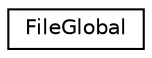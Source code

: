 digraph G
{
  edge [fontname="Helvetica",fontsize="10",labelfontname="Helvetica",labelfontsize="10"];
  node [fontname="Helvetica",fontsize="10",shape=record];
  rankdir=LR;
  Node1 [label="FileGlobal",height=0.2,width=0.4,color="black", fillcolor="white", style="filled",URL="$db/d9a/structFileGlobal.html"];
}
